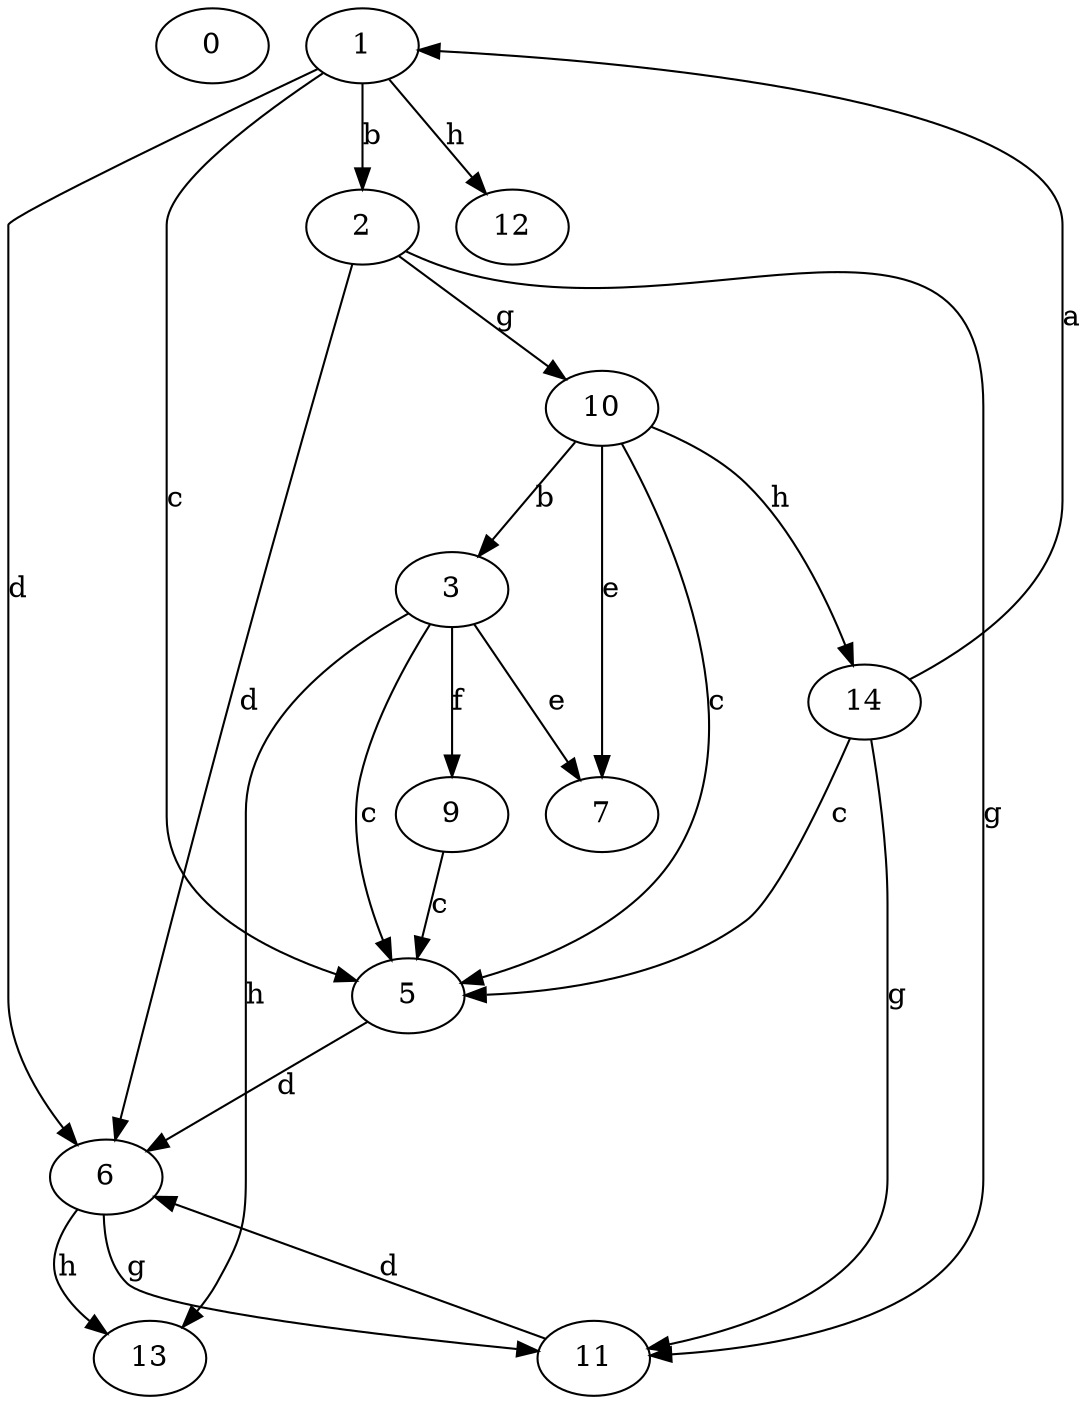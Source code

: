 strict digraph  {
0;
1;
2;
3;
5;
6;
7;
9;
10;
11;
12;
13;
14;
1 -> 2  [label=b];
1 -> 5  [label=c];
1 -> 6  [label=d];
1 -> 12  [label=h];
2 -> 6  [label=d];
2 -> 10  [label=g];
2 -> 11  [label=g];
3 -> 5  [label=c];
3 -> 7  [label=e];
3 -> 9  [label=f];
3 -> 13  [label=h];
5 -> 6  [label=d];
6 -> 11  [label=g];
6 -> 13  [label=h];
9 -> 5  [label=c];
10 -> 3  [label=b];
10 -> 5  [label=c];
10 -> 7  [label=e];
10 -> 14  [label=h];
11 -> 6  [label=d];
14 -> 1  [label=a];
14 -> 5  [label=c];
14 -> 11  [label=g];
}

